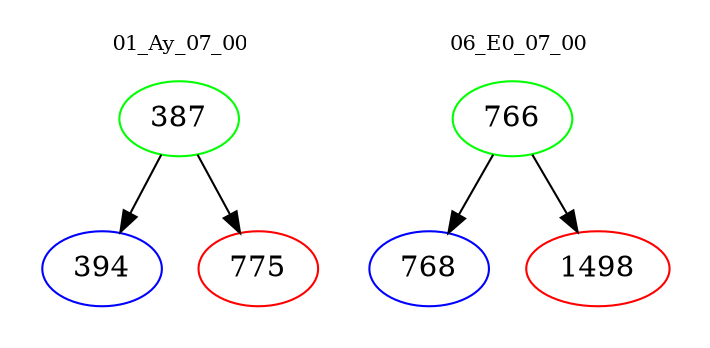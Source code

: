 digraph{
subgraph cluster_0 {
color = white
label = "01_Ay_07_00";
fontsize=10;
T0_387 [label="387", color="green"]
T0_387 -> T0_394 [color="black"]
T0_394 [label="394", color="blue"]
T0_387 -> T0_775 [color="black"]
T0_775 [label="775", color="red"]
}
subgraph cluster_1 {
color = white
label = "06_E0_07_00";
fontsize=10;
T1_766 [label="766", color="green"]
T1_766 -> T1_768 [color="black"]
T1_768 [label="768", color="blue"]
T1_766 -> T1_1498 [color="black"]
T1_1498 [label="1498", color="red"]
}
}
